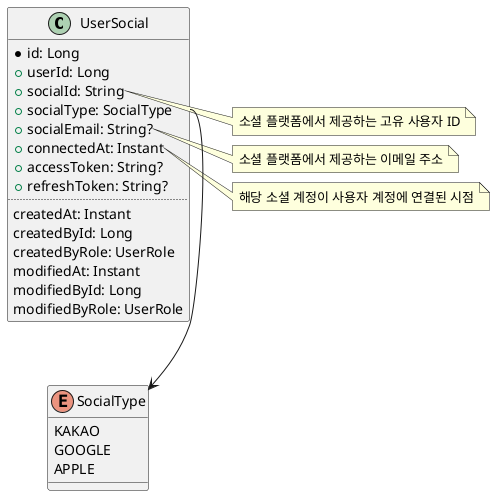 @startuml
'https://plantuml.com/class-diagram

class UserSocial {
  *id: Long
  +userId: Long
  +socialId: String
  +socialType: SocialType
  +socialEmail: String?
  +connectedAt: Instant
  +accessToken: String?
  +refreshToken: String?
  ..
  createdAt: Instant
  createdById: Long
  createdByRole: UserRole
  modifiedAt: Instant
  modifiedById: Long
  modifiedByRole: UserRole
}

enum SocialType {
  KAKAO
  GOOGLE
  APPLE
}

UserSocial::socialType --> SocialType

note right of UserSocial::socialId
  소셜 플랫폼에서 제공하는 고유 사용자 ID
end note

note right of UserSocial::socialEmail
  소셜 플랫폼에서 제공하는 이메일 주소
end note

note right of UserSocial::connectedAt
  해당 소셜 계정이 사용자 계정에 연결된 시점
end note

@enduml

